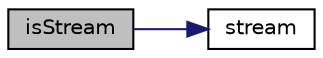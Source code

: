 digraph "isStream"
{
  bgcolor="transparent";
  edge [fontname="Helvetica",fontsize="10",labelfontname="Helvetica",labelfontsize="10"];
  node [fontname="Helvetica",fontsize="10",shape=record];
  rankdir="LR";
  Node1 [label="isStream",height=0.2,width=0.4,color="black", fillcolor="grey75", style="filled", fontcolor="black"];
  Node1 -> Node2 [color="midnightblue",fontsize="10",style="solid",fontname="Helvetica"];
  Node2 [label="stream",height=0.2,width=0.4,color="black",URL="$a00665.html#ad20f888e6dd30f28244402cbea8e08eb",tooltip="Return token stream if this entry is a primitive entry. "];
}
